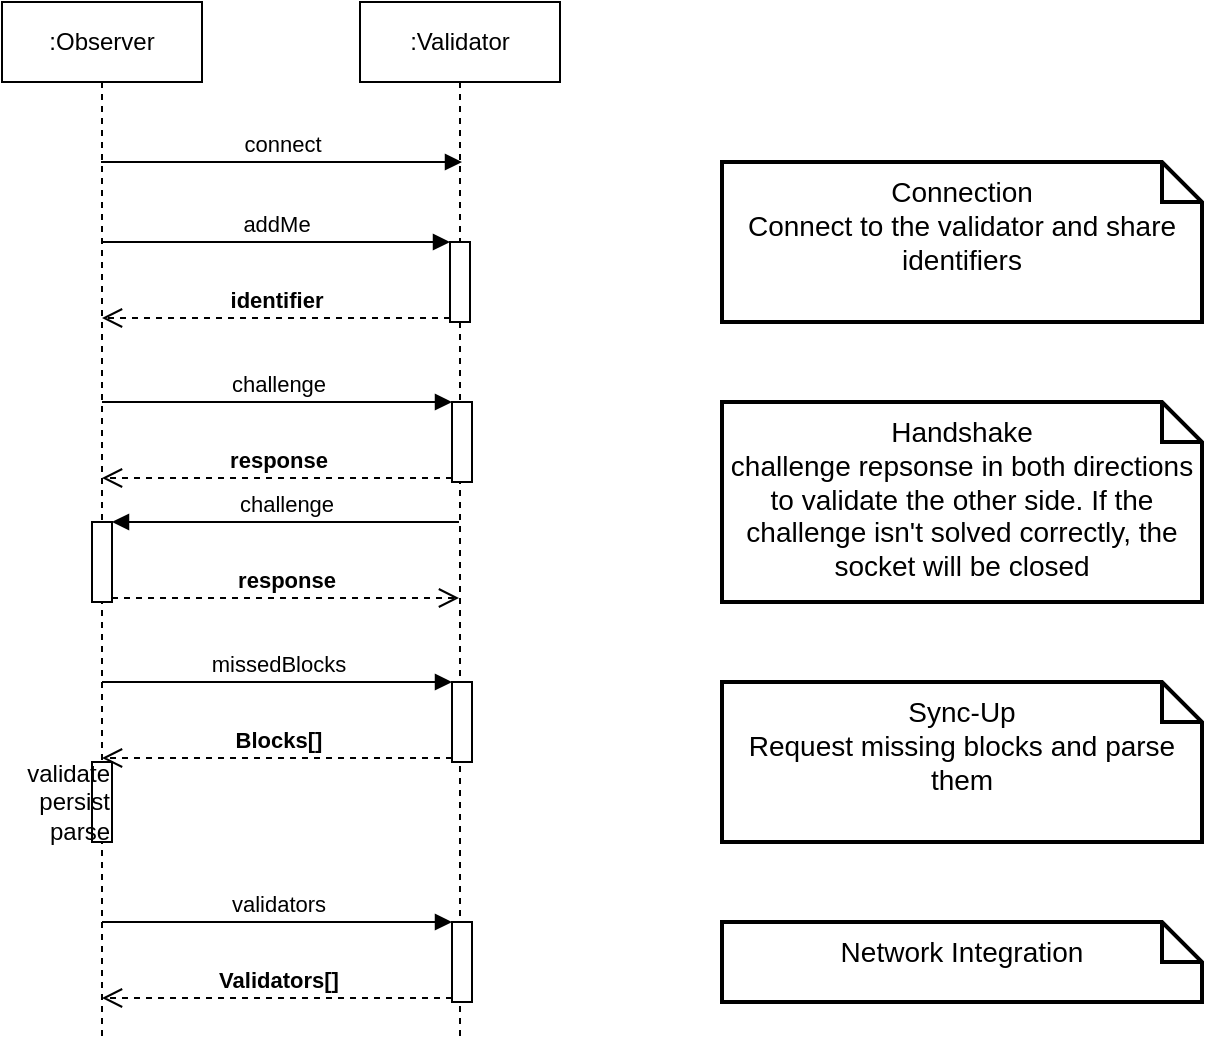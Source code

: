 <mxfile version="12.2.2" type="device" pages="1"><diagram id="Rcqsut9fOnnyndiwY3gA" name="Connection"><mxGraphModel dx="857" dy="642" grid="1" gridSize="10" guides="1" tooltips="1" connect="1" arrows="1" fold="1" page="1" pageScale="1" pageWidth="1169" pageHeight="827" math="0" shadow="0"><root><mxCell id="0"/><mxCell id="1" parent="0"/><mxCell id="Y9BsAVYF1lX7OOshZD-p-1" value=":Observer" style="shape=umlLifeline;perimeter=lifelinePerimeter;whiteSpace=wrap;html=1;container=1;collapsible=0;recursiveResize=0;outlineConnect=0;" vertex="1" parent="1"><mxGeometry x="40" y="40" width="100" height="520" as="geometry"/></mxCell><mxCell id="Y9BsAVYF1lX7OOshZD-p-24" value="" style="html=1;points=[];perimeter=orthogonalPerimeter;" vertex="1" parent="Y9BsAVYF1lX7OOshZD-p-1"><mxGeometry x="45" y="260" width="10" height="40" as="geometry"/></mxCell><mxCell id="Y9BsAVYF1lX7OOshZD-p-32" value="validate&lt;br&gt;persist&lt;br&gt;parse" style="html=1;points=[];perimeter=orthogonalPerimeter;align=right;" vertex="1" parent="Y9BsAVYF1lX7OOshZD-p-1"><mxGeometry x="45" y="380" width="10" height="40" as="geometry"/></mxCell><mxCell id="Y9BsAVYF1lX7OOshZD-p-2" value=":Validator" style="shape=umlLifeline;perimeter=lifelinePerimeter;whiteSpace=wrap;html=1;container=1;collapsible=0;recursiveResize=0;outlineConnect=0;" vertex="1" parent="1"><mxGeometry x="219" y="40" width="100" height="520" as="geometry"/></mxCell><mxCell id="Y9BsAVYF1lX7OOshZD-p-7" value="" style="html=1;points=[];perimeter=orthogonalPerimeter;align=left;" vertex="1" parent="Y9BsAVYF1lX7OOshZD-p-2"><mxGeometry x="45" y="120" width="10" height="40" as="geometry"/></mxCell><mxCell id="Y9BsAVYF1lX7OOshZD-p-10" value="" style="html=1;points=[];perimeter=orthogonalPerimeter;" vertex="1" parent="Y9BsAVYF1lX7OOshZD-p-2"><mxGeometry x="46" y="460" width="10" height="40" as="geometry"/></mxCell><mxCell id="Y9BsAVYF1lX7OOshZD-p-18" value="" style="html=1;points=[];perimeter=orthogonalPerimeter;align=left;" vertex="1" parent="Y9BsAVYF1lX7OOshZD-p-2"><mxGeometry x="46" y="200" width="10" height="40" as="geometry"/></mxCell><mxCell id="Y9BsAVYF1lX7OOshZD-p-28" value="" style="html=1;points=[];perimeter=orthogonalPerimeter;" vertex="1" parent="Y9BsAVYF1lX7OOshZD-p-2"><mxGeometry x="46" y="340" width="10" height="40" as="geometry"/></mxCell><mxCell id="Y9BsAVYF1lX7OOshZD-p-6" value="connect" style="html=1;verticalAlign=bottom;endArrow=block;" edge="1" parent="1"><mxGeometry width="80" relative="1" as="geometry"><mxPoint x="89.5" y="120" as="sourcePoint"/><mxPoint x="270" y="120" as="targetPoint"/></mxGeometry></mxCell><mxCell id="Y9BsAVYF1lX7OOshZD-p-8" value="addMe" style="html=1;verticalAlign=bottom;endArrow=block;entryX=0;entryY=0;" edge="1" target="Y9BsAVYF1lX7OOshZD-p-7" parent="1" source="Y9BsAVYF1lX7OOshZD-p-1"><mxGeometry relative="1" as="geometry"><mxPoint x="194" y="160" as="sourcePoint"/></mxGeometry></mxCell><mxCell id="Y9BsAVYF1lX7OOshZD-p-9" value="&lt;b&gt;identifier&lt;/b&gt;" style="html=1;verticalAlign=bottom;endArrow=open;dashed=1;endSize=8;exitX=0;exitY=0.95;" edge="1" source="Y9BsAVYF1lX7OOshZD-p-7" parent="1" target="Y9BsAVYF1lX7OOshZD-p-1"><mxGeometry relative="1" as="geometry"><mxPoint x="194" y="236" as="targetPoint"/></mxGeometry></mxCell><mxCell id="Y9BsAVYF1lX7OOshZD-p-11" value="validators" style="html=1;verticalAlign=bottom;endArrow=block;entryX=0;entryY=0;" edge="1" target="Y9BsAVYF1lX7OOshZD-p-10" parent="1" source="Y9BsAVYF1lX7OOshZD-p-1"><mxGeometry relative="1" as="geometry"><mxPoint x="194" y="260" as="sourcePoint"/></mxGeometry></mxCell><mxCell id="Y9BsAVYF1lX7OOshZD-p-12" value="&lt;b&gt;Validators[]&lt;/b&gt;" style="html=1;verticalAlign=bottom;endArrow=open;dashed=1;endSize=8;exitX=0;exitY=0.95;" edge="1" source="Y9BsAVYF1lX7OOshZD-p-10" parent="1" target="Y9BsAVYF1lX7OOshZD-p-1"><mxGeometry relative="1" as="geometry"><mxPoint x="194" y="336" as="targetPoint"/></mxGeometry></mxCell><mxCell id="Y9BsAVYF1lX7OOshZD-p-16" value="Connection&lt;br&gt;Connect to the validator and share identifiers" style="shape=note;strokeWidth=2;fontSize=14;size=20;whiteSpace=wrap;html=1;verticalAlign=top;" vertex="1" parent="1"><mxGeometry x="400" y="120" width="240" height="80" as="geometry"/></mxCell><mxCell id="Y9BsAVYF1lX7OOshZD-p-17" value="Sync-Up&lt;br&gt;Request missing blocks and parse them" style="shape=note;strokeWidth=2;fontSize=14;size=20;whiteSpace=wrap;html=1;verticalAlign=top;" vertex="1" parent="1"><mxGeometry x="400" y="380" width="240" height="80" as="geometry"/></mxCell><mxCell id="Y9BsAVYF1lX7OOshZD-p-25" value="challenge" style="html=1;verticalAlign=bottom;endArrow=block;entryX=1;entryY=0;" edge="1" target="Y9BsAVYF1lX7OOshZD-p-24" parent="1" source="Y9BsAVYF1lX7OOshZD-p-2"><mxGeometry relative="1" as="geometry"><mxPoint x="155" y="280" as="sourcePoint"/></mxGeometry></mxCell><mxCell id="Y9BsAVYF1lX7OOshZD-p-26" value="response" style="html=1;verticalAlign=bottom;endArrow=open;dashed=1;endSize=8;exitX=1;exitY=0.95;fontStyle=1" edge="1" source="Y9BsAVYF1lX7OOshZD-p-24" parent="1" target="Y9BsAVYF1lX7OOshZD-p-2"><mxGeometry relative="1" as="geometry"><mxPoint x="155" y="337" as="targetPoint"/></mxGeometry></mxCell><mxCell id="Y9BsAVYF1lX7OOshZD-p-27" value="Handshake&lt;br&gt;challenge repsonse in both directions to validate the other side. If the challenge isn't solved correctly, the socket will be closed" style="shape=note;strokeWidth=2;fontSize=14;size=20;whiteSpace=wrap;html=1;verticalAlign=top;" vertex="1" parent="1"><mxGeometry x="400" y="240" width="240" height="100" as="geometry"/></mxCell><mxCell id="Y9BsAVYF1lX7OOshZD-p-29" value="missedBlocks" style="html=1;verticalAlign=bottom;endArrow=block;entryX=0;entryY=0;" edge="1" target="Y9BsAVYF1lX7OOshZD-p-28" parent="1" source="Y9BsAVYF1lX7OOshZD-p-1"><mxGeometry relative="1" as="geometry"><mxPoint x="194" y="340" as="sourcePoint"/></mxGeometry></mxCell><mxCell id="Y9BsAVYF1lX7OOshZD-p-30" value="Blocks[]" style="html=1;verticalAlign=bottom;endArrow=open;dashed=1;endSize=8;exitX=0;exitY=0.95;fontStyle=1" edge="1" source="Y9BsAVYF1lX7OOshZD-p-28" parent="1" target="Y9BsAVYF1lX7OOshZD-p-1"><mxGeometry relative="1" as="geometry"><mxPoint x="194" y="416" as="targetPoint"/></mxGeometry></mxCell><mxCell id="Y9BsAVYF1lX7OOshZD-p-20" value="&lt;b&gt;response&lt;/b&gt;" style="html=1;verticalAlign=bottom;endArrow=open;dashed=1;endSize=8;exitX=0;exitY=0.95;" edge="1" parent="1" source="Y9BsAVYF1lX7OOshZD-p-18" target="Y9BsAVYF1lX7OOshZD-p-1"><mxGeometry relative="1" as="geometry"><mxPoint x="89.5" y="258" as="targetPoint"/></mxGeometry></mxCell><mxCell id="Y9BsAVYF1lX7OOshZD-p-19" value="challenge" style="html=1;verticalAlign=bottom;endArrow=block;entryX=0;entryY=0;" edge="1" parent="1" target="Y9BsAVYF1lX7OOshZD-p-18" source="Y9BsAVYF1lX7OOshZD-p-1"><mxGeometry relative="1" as="geometry"><mxPoint x="89.5" y="220" as="sourcePoint"/></mxGeometry></mxCell><mxCell id="Y9BsAVYF1lX7OOshZD-p-31" value="Network Integration" style="shape=note;strokeWidth=2;fontSize=14;size=20;whiteSpace=wrap;html=1;verticalAlign=top;" vertex="1" parent="1"><mxGeometry x="400" y="500" width="240" height="40" as="geometry"/></mxCell></root></mxGraphModel></diagram></mxfile>
